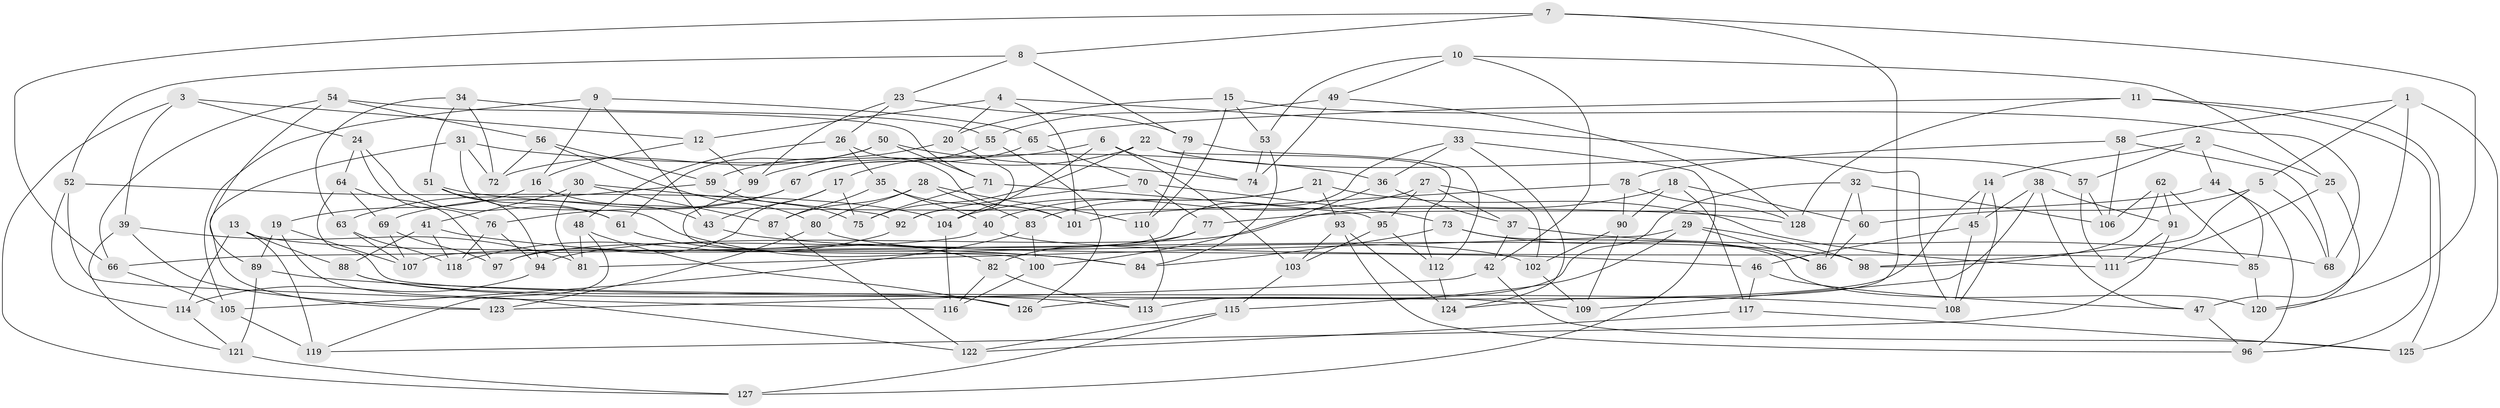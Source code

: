 // coarse degree distribution, {5: 0.1875, 3: 0.109375, 4: 0.484375, 2: 0.015625, 13: 0.03125, 9: 0.0625, 12: 0.03125, 8: 0.03125, 10: 0.015625, 7: 0.015625, 6: 0.015625}
// Generated by graph-tools (version 1.1) at 2025/03/03/04/25 22:03:57]
// undirected, 128 vertices, 256 edges
graph export_dot {
graph [start="1"]
  node [color=gray90,style=filled];
  1;
  2;
  3;
  4;
  5;
  6;
  7;
  8;
  9;
  10;
  11;
  12;
  13;
  14;
  15;
  16;
  17;
  18;
  19;
  20;
  21;
  22;
  23;
  24;
  25;
  26;
  27;
  28;
  29;
  30;
  31;
  32;
  33;
  34;
  35;
  36;
  37;
  38;
  39;
  40;
  41;
  42;
  43;
  44;
  45;
  46;
  47;
  48;
  49;
  50;
  51;
  52;
  53;
  54;
  55;
  56;
  57;
  58;
  59;
  60;
  61;
  62;
  63;
  64;
  65;
  66;
  67;
  68;
  69;
  70;
  71;
  72;
  73;
  74;
  75;
  76;
  77;
  78;
  79;
  80;
  81;
  82;
  83;
  84;
  85;
  86;
  87;
  88;
  89;
  90;
  91;
  92;
  93;
  94;
  95;
  96;
  97;
  98;
  99;
  100;
  101;
  102;
  103;
  104;
  105;
  106;
  107;
  108;
  109;
  110;
  111;
  112;
  113;
  114;
  115;
  116;
  117;
  118;
  119;
  120;
  121;
  122;
  123;
  124;
  125;
  126;
  127;
  128;
  1 -- 125;
  1 -- 5;
  1 -- 47;
  1 -- 58;
  2 -- 25;
  2 -- 14;
  2 -- 44;
  2 -- 57;
  3 -- 12;
  3 -- 24;
  3 -- 39;
  3 -- 127;
  4 -- 108;
  4 -- 12;
  4 -- 20;
  4 -- 101;
  5 -- 60;
  5 -- 68;
  5 -- 98;
  6 -- 104;
  6 -- 17;
  6 -- 103;
  6 -- 74;
  7 -- 120;
  7 -- 66;
  7 -- 124;
  7 -- 8;
  8 -- 52;
  8 -- 23;
  8 -- 79;
  9 -- 16;
  9 -- 65;
  9 -- 105;
  9 -- 43;
  10 -- 49;
  10 -- 53;
  10 -- 25;
  10 -- 42;
  11 -- 125;
  11 -- 65;
  11 -- 128;
  11 -- 96;
  12 -- 16;
  12 -- 99;
  13 -- 119;
  13 -- 98;
  13 -- 114;
  13 -- 88;
  14 -- 108;
  14 -- 126;
  14 -- 45;
  15 -- 20;
  15 -- 110;
  15 -- 68;
  15 -- 53;
  16 -- 19;
  16 -- 43;
  17 -- 43;
  17 -- 75;
  17 -- 97;
  18 -- 94;
  18 -- 90;
  18 -- 117;
  18 -- 60;
  19 -- 107;
  19 -- 122;
  19 -- 89;
  20 -- 59;
  20 -- 92;
  21 -- 40;
  21 -- 83;
  21 -- 111;
  21 -- 93;
  22 -- 99;
  22 -- 112;
  22 -- 75;
  22 -- 57;
  23 -- 26;
  23 -- 79;
  23 -- 99;
  24 -- 76;
  24 -- 61;
  24 -- 64;
  25 -- 111;
  25 -- 120;
  26 -- 48;
  26 -- 35;
  26 -- 101;
  27 -- 104;
  27 -- 37;
  27 -- 102;
  27 -- 95;
  28 -- 80;
  28 -- 83;
  28 -- 110;
  28 -- 87;
  29 -- 115;
  29 -- 86;
  29 -- 98;
  29 -- 81;
  30 -- 41;
  30 -- 81;
  30 -- 87;
  30 -- 92;
  31 -- 72;
  31 -- 84;
  31 -- 123;
  31 -- 36;
  32 -- 106;
  32 -- 60;
  32 -- 86;
  32 -- 113;
  33 -- 107;
  33 -- 36;
  33 -- 127;
  33 -- 124;
  34 -- 51;
  34 -- 63;
  34 -- 55;
  34 -- 72;
  35 -- 101;
  35 -- 40;
  35 -- 87;
  36 -- 100;
  36 -- 37;
  37 -- 42;
  37 -- 68;
  38 -- 47;
  38 -- 91;
  38 -- 109;
  38 -- 45;
  39 -- 121;
  39 -- 123;
  39 -- 81;
  40 -- 66;
  40 -- 85;
  41 -- 88;
  41 -- 118;
  41 -- 84;
  42 -- 123;
  42 -- 125;
  43 -- 46;
  44 -- 96;
  44 -- 85;
  44 -- 77;
  45 -- 46;
  45 -- 108;
  46 -- 117;
  46 -- 47;
  47 -- 96;
  48 -- 126;
  48 -- 81;
  48 -- 119;
  49 -- 74;
  49 -- 55;
  49 -- 128;
  50 -- 61;
  50 -- 74;
  50 -- 72;
  50 -- 71;
  51 -- 94;
  51 -- 61;
  51 -- 128;
  52 -- 116;
  52 -- 114;
  52 -- 104;
  53 -- 84;
  53 -- 74;
  54 -- 56;
  54 -- 71;
  54 -- 89;
  54 -- 66;
  55 -- 126;
  55 -- 67;
  56 -- 80;
  56 -- 72;
  56 -- 59;
  57 -- 111;
  57 -- 106;
  58 -- 68;
  58 -- 106;
  58 -- 78;
  59 -- 75;
  59 -- 63;
  60 -- 86;
  61 -- 82;
  62 -- 106;
  62 -- 85;
  62 -- 91;
  62 -- 98;
  63 -- 118;
  63 -- 107;
  64 -- 97;
  64 -- 69;
  64 -- 109;
  65 -- 70;
  65 -- 67;
  66 -- 105;
  67 -- 76;
  67 -- 69;
  69 -- 97;
  69 -- 107;
  70 -- 92;
  70 -- 77;
  70 -- 73;
  71 -- 75;
  71 -- 95;
  73 -- 86;
  73 -- 84;
  73 -- 120;
  76 -- 118;
  76 -- 94;
  77 -- 97;
  77 -- 82;
  78 -- 101;
  78 -- 128;
  78 -- 90;
  79 -- 112;
  79 -- 110;
  80 -- 102;
  80 -- 123;
  82 -- 113;
  82 -- 116;
  83 -- 100;
  83 -- 105;
  85 -- 120;
  87 -- 122;
  88 -- 113;
  88 -- 126;
  89 -- 121;
  89 -- 108;
  90 -- 109;
  90 -- 102;
  91 -- 111;
  91 -- 119;
  92 -- 118;
  93 -- 103;
  93 -- 124;
  93 -- 96;
  94 -- 114;
  95 -- 112;
  95 -- 103;
  99 -- 100;
  100 -- 116;
  102 -- 109;
  103 -- 115;
  104 -- 116;
  105 -- 119;
  110 -- 113;
  112 -- 124;
  114 -- 121;
  115 -- 122;
  115 -- 127;
  117 -- 125;
  117 -- 122;
  121 -- 127;
}

